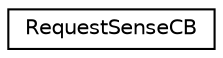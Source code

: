 digraph "Graphical Class Hierarchy"
{
  edge [fontname="Helvetica",fontsize="10",labelfontname="Helvetica",labelfontsize="10"];
  node [fontname="Helvetica",fontsize="10",shape=record];
  rankdir="LR";
  Node1 [label="RequestSenseCB",height=0.2,width=0.4,color="black", fillcolor="white", style="filled",URL="$struct_request_sense_c_b.html"];
}
